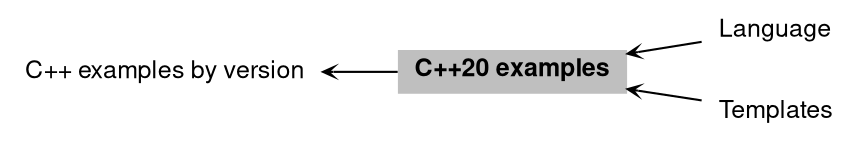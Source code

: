 digraph "C++20 examples"
{
 // LATEX_PDF_SIZE
  bgcolor="transparent";
  edge [fontname="Helvetica,Arial,sans-serif",fontsize=15,labelfontsize=15 arrowhead=open arrowtail=open arrowsize=0.5];
  node [fontname="Helvetica,Arial,sans-serif",fontsize=15,fontsize=12 shape=plaintext];
  rankdir=LR;
  Node2 [label="C++ examples by version",height=0.2,width=0.4,color="black",URL="$group__CPP.html",tooltip="from recent to oldest"];
  Node1 [label=<<b>C++20 examples</b>>,height=0.2,width=0.4,color="black", fillcolor="grey75", style="filled", fontcolor="black",tooltip=" "];
  Node3 [label="Language",height=0.2,width=0.4,color="black",URL="$group__lang20.html",tooltip=" "];
  Node4 [label="Templates",height=0.2,width=0.4,color="black",URL="$group__templ20.html",tooltip=" "];
  Node2->Node1 [shape=plaintext, dir="back", style="solid"];
  Node1->Node3 [shape=plaintext, dir="back", style="solid"];
  Node1->Node4 [shape=plaintext, dir="back", style="solid"];
}
